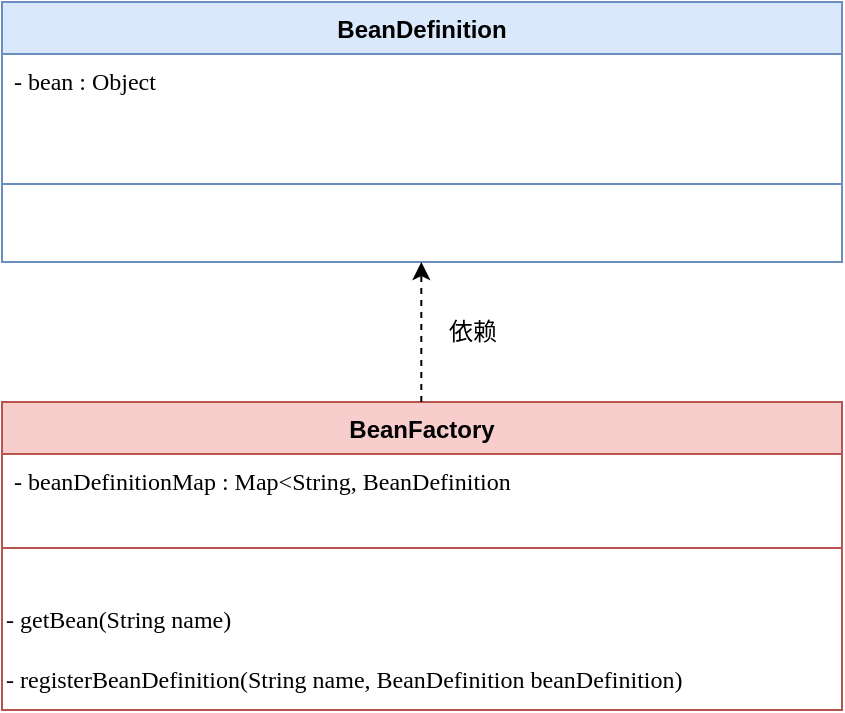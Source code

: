 <mxfile version="20.3.0" type="device" pages="3"><diagram id="kElkryR8MBn7PSV1F5CX" name="创建简单的Bean容器"><mxGraphModel dx="1422" dy="857" grid="1" gridSize="10" guides="1" tooltips="1" connect="1" arrows="1" fold="1" page="1" pageScale="1" pageWidth="827" pageHeight="1169" math="0" shadow="0"><root><mxCell id="0"/><mxCell id="1" parent="0"/><mxCell id="-qCrLCRmoQB8Mb86UYQ4-6" value="BeanDefinition" style="swimlane;fontStyle=1;align=center;verticalAlign=top;childLayout=stackLayout;horizontal=1;startSize=26;horizontalStack=0;resizeParent=1;resizeParentMax=0;resizeLast=0;collapsible=1;marginBottom=0;fillColor=#dae8fc;strokeColor=#6c8ebf;" parent="1" vertex="1"><mxGeometry x="90" y="570" width="420" height="130" as="geometry"/></mxCell><mxCell id="-qCrLCRmoQB8Mb86UYQ4-7" value="- bean : Object" style="text;strokeColor=none;fillColor=none;align=left;verticalAlign=top;spacingLeft=4;spacingRight=4;overflow=hidden;rotatable=0;points=[[0,0.5],[1,0.5]];portConstraint=eastwest;fontFamily=Comic Sans MS;" parent="-qCrLCRmoQB8Mb86UYQ4-6" vertex="1"><mxGeometry y="26" width="420" height="26" as="geometry"/></mxCell><mxCell id="-qCrLCRmoQB8Mb86UYQ4-8" value="" style="line;strokeWidth=1;fillColor=none;align=left;verticalAlign=middle;spacingTop=-1;spacingLeft=3;spacingRight=3;rotatable=0;labelPosition=right;points=[];portConstraint=eastwest;strokeColor=inherit;" parent="-qCrLCRmoQB8Mb86UYQ4-6" vertex="1"><mxGeometry y="52" width="420" height="78" as="geometry"/></mxCell><mxCell id="-qCrLCRmoQB8Mb86UYQ4-11" value="BeanFactory" style="swimlane;fontStyle=1;align=center;verticalAlign=top;childLayout=stackLayout;horizontal=1;startSize=26;horizontalStack=0;resizeParent=1;resizeParentMax=0;resizeLast=0;collapsible=1;marginBottom=0;fillColor=#f8cecc;strokeColor=#b85450;" parent="1" vertex="1"><mxGeometry x="90" y="770" width="420" height="154" as="geometry"/></mxCell><mxCell id="-qCrLCRmoQB8Mb86UYQ4-12" value="- beanDefinitionMap : Map&lt;String, BeanDefinition&#10;" style="text;strokeColor=none;fillColor=none;align=left;verticalAlign=top;spacingLeft=4;spacingRight=4;overflow=hidden;rotatable=0;points=[[0,0.5],[1,0.5]];portConstraint=eastwest;fontFamily=Comic Sans MS;" parent="-qCrLCRmoQB8Mb86UYQ4-11" vertex="1"><mxGeometry y="26" width="420" height="26" as="geometry"/></mxCell><mxCell id="-qCrLCRmoQB8Mb86UYQ4-13" value="" style="line;strokeWidth=1;fillColor=none;align=left;verticalAlign=middle;spacingTop=-1;spacingLeft=3;spacingRight=3;rotatable=0;labelPosition=right;points=[];portConstraint=eastwest;strokeColor=inherit;" parent="-qCrLCRmoQB8Mb86UYQ4-11" vertex="1"><mxGeometry y="52" width="420" height="42" as="geometry"/></mxCell><mxCell id="-qCrLCRmoQB8Mb86UYQ4-14" value="- getBean(String name)" style="text;html=1;align=left;verticalAlign=middle;resizable=0;points=[];autosize=1;strokeColor=none;fillColor=none;fontFamily=Comic Sans MS;" parent="-qCrLCRmoQB8Mb86UYQ4-11" vertex="1"><mxGeometry y="94" width="420" height="30" as="geometry"/></mxCell><mxCell id="-qCrLCRmoQB8Mb86UYQ4-15" value="- registerBeanDefinition(String name, BeanDefinition beanDefinition)" style="text;html=1;align=left;verticalAlign=middle;resizable=0;points=[];autosize=1;strokeColor=none;fillColor=none;fontFamily=Comic Sans MS;" parent="-qCrLCRmoQB8Mb86UYQ4-11" vertex="1"><mxGeometry y="124" width="420" height="30" as="geometry"/></mxCell><mxCell id="-qCrLCRmoQB8Mb86UYQ4-16" value="" style="endArrow=classic;html=1;rounded=0;fontFamily=Comic Sans MS;dashed=1;" parent="1" edge="1"><mxGeometry width="50" height="50" relative="1" as="geometry"><mxPoint x="299.66" y="770" as="sourcePoint"/><mxPoint x="299.66" y="700" as="targetPoint"/></mxGeometry></mxCell><mxCell id="-qCrLCRmoQB8Mb86UYQ4-17" value="依赖" style="text;html=1;align=center;verticalAlign=middle;resizable=0;points=[];autosize=1;strokeColor=none;fillColor=none;fontFamily=Comic Sans MS;" parent="1" vertex="1"><mxGeometry x="300" y="720" width="50" height="30" as="geometry"/></mxCell></root></mxGraphModel></diagram><diagram id="GWJT3LYTYMr7uFKSCaks" name="实现 Bean 对象的定义、注册、获取"><mxGraphModel dx="2249" dy="857" grid="1" gridSize="10" guides="1" tooltips="1" connect="1" arrows="1" fold="1" page="1" pageScale="1" pageWidth="827" pageHeight="1169" math="0" shadow="0"><root><mxCell id="0"/><mxCell id="1" parent="0"/><mxCell id="9ajT886mAwD_Y4WyKyHQ-1" value="interface BeanFactory" style="swimlane;fontStyle=1;align=center;verticalAlign=top;childLayout=stackLayout;horizontal=1;startSize=26;horizontalStack=0;resizeParent=1;resizeParentMax=0;resizeLast=0;collapsible=1;marginBottom=0;fillColor=#dae8fc;strokeColor=#6c8ebf;" parent="1" vertex="1"><mxGeometry x="120" y="560" width="420" height="108" as="geometry"/></mxCell><mxCell id="9ajT886mAwD_Y4WyKyHQ-3" value="" style="line;strokeWidth=1;fillColor=none;align=left;verticalAlign=middle;spacingTop=-1;spacingLeft=3;spacingRight=3;rotatable=0;labelPosition=right;points=[];portConstraint=eastwest;strokeColor=inherit;" parent="9ajT886mAwD_Y4WyKyHQ-1" vertex="1"><mxGeometry y="26" width="420" height="44" as="geometry"/></mxCell><mxCell id="9ajT886mAwD_Y4WyKyHQ-2" value="- bean : Object" style="text;strokeColor=none;fillColor=none;align=left;verticalAlign=top;spacingLeft=4;spacingRight=4;overflow=hidden;rotatable=0;points=[[0,0.5],[1,0.5]];portConstraint=eastwest;fontFamily=Comic Sans MS;" parent="9ajT886mAwD_Y4WyKyHQ-1" vertex="1"><mxGeometry y="70" width="420" height="38" as="geometry"/></mxCell><mxCell id="9ajT886mAwD_Y4WyKyHQ-5" value="abstract class AbstractBeanFactory" style="swimlane;fontStyle=1;align=center;verticalAlign=top;childLayout=stackLayout;horizontal=1;startSize=26;horizontalStack=0;resizeParent=1;resizeParentMax=0;resizeLast=0;collapsible=1;marginBottom=0;fillColor=#dae8fc;strokeColor=#6c8ebf;fontColor=#FF0000;" parent="1" vertex="1"><mxGeometry x="120" y="720" width="420" height="184" as="geometry"/></mxCell><mxCell id="9ajT886mAwD_Y4WyKyHQ-6" value="" style="line;strokeWidth=1;fillColor=none;align=left;verticalAlign=middle;spacingTop=-1;spacingLeft=3;spacingRight=3;rotatable=0;labelPosition=right;points=[];portConstraint=eastwest;strokeColor=inherit;" parent="9ajT886mAwD_Y4WyKyHQ-5" vertex="1"><mxGeometry y="26" width="420" height="44" as="geometry"/></mxCell><mxCell id="9ajT886mAwD_Y4WyKyHQ-7" value="- getBean(String name)" style="text;strokeColor=none;fillColor=none;align=left;verticalAlign=top;spacingLeft=4;spacingRight=4;overflow=hidden;rotatable=0;points=[[0,0.5],[1,0.5]];portConstraint=eastwest;fontFamily=Comic Sans MS;" parent="9ajT886mAwD_Y4WyKyHQ-5" vertex="1"><mxGeometry y="70" width="420" height="38" as="geometry"/></mxCell><mxCell id="9ajT886mAwD_Y4WyKyHQ-8" value="# getBeanDefinition(String beanName)" style="text;strokeColor=none;fillColor=none;align=left;verticalAlign=top;spacingLeft=4;spacingRight=4;overflow=hidden;rotatable=0;points=[[0,0.5],[1,0.5]];portConstraint=eastwest;fontFamily=Comic Sans MS;" parent="9ajT886mAwD_Y4WyKyHQ-5" vertex="1"><mxGeometry y="108" width="420" height="38" as="geometry"/></mxCell><mxCell id="9ajT886mAwD_Y4WyKyHQ-9" value="# createBean(String beanName, BeanDefinition beanDefinition)" style="text;strokeColor=none;fillColor=none;align=left;verticalAlign=top;spacingLeft=4;spacingRight=4;overflow=hidden;rotatable=0;points=[[0,0.5],[1,0.5]];portConstraint=eastwest;fontFamily=Comic Sans MS;" parent="9ajT886mAwD_Y4WyKyHQ-5" vertex="1"><mxGeometry y="146" width="420" height="38" as="geometry"/></mxCell><mxCell id="9ajT886mAwD_Y4WyKyHQ-10" value="abstract class AbstractAutowireCapableBeanFactory" style="swimlane;fontStyle=1;align=center;verticalAlign=top;childLayout=stackLayout;horizontal=1;startSize=26;horizontalStack=0;resizeParent=1;resizeParentMax=0;resizeLast=0;collapsible=1;marginBottom=0;fillColor=#dae8fc;strokeColor=#6c8ebf;" parent="1" vertex="1"><mxGeometry x="120" y="960" width="420" height="118" as="geometry"/></mxCell><mxCell id="9ajT886mAwD_Y4WyKyHQ-11" value="" style="line;strokeWidth=1;fillColor=none;align=left;verticalAlign=middle;spacingTop=-1;spacingLeft=3;spacingRight=3;rotatable=0;labelPosition=right;points=[];portConstraint=eastwest;strokeColor=inherit;" parent="9ajT886mAwD_Y4WyKyHQ-10" vertex="1"><mxGeometry y="26" width="420" height="54" as="geometry"/></mxCell><mxCell id="9ajT886mAwD_Y4WyKyHQ-14" value="# createBean(String beanName, BeanDefinition beanDefinition)" style="text;strokeColor=none;fillColor=none;align=left;verticalAlign=top;spacingLeft=4;spacingRight=4;overflow=hidden;rotatable=0;points=[[0,0.5],[1,0.5]];portConstraint=eastwest;fontFamily=Comic Sans MS;fontColor=#000000;" parent="9ajT886mAwD_Y4WyKyHQ-10" vertex="1"><mxGeometry y="80" width="420" height="38" as="geometry"/></mxCell><mxCell id="9ajT886mAwD_Y4WyKyHQ-15" value="DefaultListableBeanFactory" style="swimlane;fontStyle=1;align=center;verticalAlign=top;childLayout=stackLayout;horizontal=1;startSize=26;horizontalStack=0;resizeParent=1;resizeParentMax=0;resizeLast=0;collapsible=1;marginBottom=0;fillColor=#dae8fc;strokeColor=#6c8ebf;fontColor=#B85450;" parent="1" vertex="1"><mxGeometry x="120" y="1130" width="420" height="176" as="geometry"/></mxCell><mxCell id="9ajT886mAwD_Y4WyKyHQ-22" value="- beanDefinitionMap : Map&lt;String, BeanDefinition&gt;" style="text;strokeColor=none;fillColor=none;align=left;verticalAlign=top;spacingLeft=4;spacingRight=4;overflow=hidden;rotatable=0;points=[[0,0.5],[1,0.5]];portConstraint=eastwest;fontFamily=Comic Sans MS;" parent="9ajT886mAwD_Y4WyKyHQ-15" vertex="1"><mxGeometry y="26" width="420" height="34" as="geometry"/></mxCell><mxCell id="9ajT886mAwD_Y4WyKyHQ-16" value="" style="line;strokeWidth=1;fillColor=none;align=left;verticalAlign=middle;spacingTop=-1;spacingLeft=3;spacingRight=3;rotatable=0;labelPosition=right;points=[];portConstraint=eastwest;strokeColor=inherit;" parent="9ajT886mAwD_Y4WyKyHQ-15" vertex="1"><mxGeometry y="60" width="420" height="40" as="geometry"/></mxCell><mxCell id="9ajT886mAwD_Y4WyKyHQ-21" value="+ registerBeanDefinition(String name, BeanDefinition beanDefinition)" style="text;strokeColor=none;fillColor=none;align=left;verticalAlign=top;spacingLeft=4;spacingRight=4;overflow=hidden;rotatable=0;points=[[0,0.5],[1,0.5]];portConstraint=eastwest;fontFamily=Comic Sans MS;" parent="9ajT886mAwD_Y4WyKyHQ-15" vertex="1"><mxGeometry y="100" width="420" height="38" as="geometry"/></mxCell><mxCell id="9ajT886mAwD_Y4WyKyHQ-17" value="# getBeanDefinition(String beanName)" style="text;strokeColor=none;fillColor=none;align=left;verticalAlign=top;spacingLeft=4;spacingRight=4;overflow=hidden;rotatable=0;points=[[0,0.5],[1,0.5]];portConstraint=eastwest;fontFamily=Comic Sans MS;fontColor=#000000;" parent="9ajT886mAwD_Y4WyKyHQ-15" vertex="1"><mxGeometry y="138" width="420" height="38" as="geometry"/></mxCell><mxCell id="9ajT886mAwD_Y4WyKyHQ-18" value="interface BeanDefinitionRegistry" style="swimlane;fontStyle=1;align=center;verticalAlign=top;childLayout=stackLayout;horizontal=1;startSize=26;horizontalStack=0;resizeParent=1;resizeParentMax=0;resizeLast=0;collapsible=1;marginBottom=0;fillColor=#fff2cc;strokeColor=#d6b656;" parent="1" vertex="1"><mxGeometry x="-340" y="1130" width="410" height="118" as="geometry"/></mxCell><mxCell id="9ajT886mAwD_Y4WyKyHQ-19" value="" style="line;strokeWidth=1;fillColor=none;align=left;verticalAlign=middle;spacingTop=-1;spacingLeft=3;spacingRight=3;rotatable=0;labelPosition=right;points=[];portConstraint=eastwest;strokeColor=inherit;" parent="9ajT886mAwD_Y4WyKyHQ-18" vertex="1"><mxGeometry y="26" width="410" height="54" as="geometry"/></mxCell><mxCell id="9ajT886mAwD_Y4WyKyHQ-20" value="~ registerBeanDefinition(String name, BeanDefinition beanDefinition)" style="text;strokeColor=none;fillColor=none;align=left;verticalAlign=top;spacingLeft=4;spacingRight=4;overflow=hidden;rotatable=0;points=[[0,0.5],[1,0.5]];portConstraint=eastwest;fontFamily=Comic Sans MS;" parent="9ajT886mAwD_Y4WyKyHQ-18" vertex="1"><mxGeometry y="80" width="410" height="38" as="geometry"/></mxCell><mxCell id="9ajT886mAwD_Y4WyKyHQ-23" value="BeanDefinition" style="swimlane;fontStyle=1;align=center;verticalAlign=top;childLayout=stackLayout;horizontal=1;startSize=26;horizontalStack=0;resizeParent=1;resizeParentMax=0;resizeLast=0;collapsible=1;marginBottom=0;fillColor=#d5e8d4;strokeColor=#82b366;" parent="1" vertex="1"><mxGeometry x="630" y="1140" width="370" height="118" as="geometry"/></mxCell><mxCell id="9ajT886mAwD_Y4WyKyHQ-25" value="- beanClass : " style="text;strokeColor=none;fillColor=none;align=left;verticalAlign=top;spacingLeft=4;spacingRight=4;overflow=hidden;rotatable=0;points=[[0,0.5],[1,0.5]];portConstraint=eastwest;fontFamily=Comic Sans MS;" parent="9ajT886mAwD_Y4WyKyHQ-23" vertex="1"><mxGeometry y="26" width="370" height="38" as="geometry"/></mxCell><mxCell id="9ajT886mAwD_Y4WyKyHQ-24" value="" style="line;strokeWidth=1;fillColor=none;align=left;verticalAlign=middle;spacingTop=-1;spacingLeft=3;spacingRight=3;rotatable=0;labelPosition=right;points=[];portConstraint=eastwest;strokeColor=inherit;" parent="9ajT886mAwD_Y4WyKyHQ-23" vertex="1"><mxGeometry y="64" width="370" height="54" as="geometry"/></mxCell><mxCell id="9ajT886mAwD_Y4WyKyHQ-26" value="DefaultSingletonBeanRegistry" style="swimlane;fontStyle=1;align=center;verticalAlign=top;childLayout=stackLayout;horizontal=1;startSize=26;horizontalStack=0;resizeParent=1;resizeParentMax=0;resizeLast=0;collapsible=1;marginBottom=0;fillColor=#dae8fc;strokeColor=#6c8ebf;fontColor=#B85450;" parent="1" vertex="1"><mxGeometry x="630" y="720" width="370" height="176" as="geometry"/></mxCell><mxCell id="9ajT886mAwD_Y4WyKyHQ-27" value="- singletonObjects : Map&lt;String, Object&gt;" style="text;strokeColor=none;fillColor=none;align=left;verticalAlign=top;spacingLeft=4;spacingRight=4;overflow=hidden;rotatable=0;points=[[0,0.5],[1,0.5]];portConstraint=eastwest;fontFamily=Comic Sans MS;" parent="9ajT886mAwD_Y4WyKyHQ-26" vertex="1"><mxGeometry y="26" width="370" height="34" as="geometry"/></mxCell><mxCell id="9ajT886mAwD_Y4WyKyHQ-28" value="" style="line;strokeWidth=1;fillColor=none;align=left;verticalAlign=middle;spacingTop=-1;spacingLeft=3;spacingRight=3;rotatable=0;labelPosition=right;points=[];portConstraint=eastwest;strokeColor=inherit;" parent="9ajT886mAwD_Y4WyKyHQ-26" vertex="1"><mxGeometry y="60" width="370" height="40" as="geometry"/></mxCell><mxCell id="9ajT886mAwD_Y4WyKyHQ-29" value="+ getSingleton(String beanName)" style="text;strokeColor=none;fillColor=none;align=left;verticalAlign=top;spacingLeft=4;spacingRight=4;overflow=hidden;rotatable=0;points=[[0,0.5],[1,0.5]];portConstraint=eastwest;fontFamily=Comic Sans MS;" parent="9ajT886mAwD_Y4WyKyHQ-26" vertex="1"><mxGeometry y="100" width="370" height="38" as="geometry"/></mxCell><mxCell id="9ajT886mAwD_Y4WyKyHQ-30" value="# addSingleton(String beanName, Object singletonObject)" style="text;strokeColor=none;fillColor=none;align=left;verticalAlign=top;spacingLeft=4;spacingRight=4;overflow=hidden;rotatable=0;points=[[0,0.5],[1,0.5]];portConstraint=eastwest;fontFamily=Comic Sans MS;" parent="9ajT886mAwD_Y4WyKyHQ-26" vertex="1"><mxGeometry y="138" width="370" height="38" as="geometry"/></mxCell><mxCell id="9ajT886mAwD_Y4WyKyHQ-31" value="interface SingletonBeanRegistry" style="swimlane;fontStyle=1;align=center;verticalAlign=top;childLayout=stackLayout;horizontal=1;startSize=26;horizontalStack=0;resizeParent=1;resizeParentMax=0;resizeLast=0;collapsible=1;marginBottom=0;fillColor=#fff2cc;strokeColor=#d6b656;" parent="1" vertex="1"><mxGeometry x="630" y="560" width="370" height="118" as="geometry"/></mxCell><mxCell id="9ajT886mAwD_Y4WyKyHQ-32" value="" style="line;strokeWidth=1;fillColor=none;align=left;verticalAlign=middle;spacingTop=-1;spacingLeft=3;spacingRight=3;rotatable=0;labelPosition=right;points=[];portConstraint=eastwest;strokeColor=inherit;" parent="9ajT886mAwD_Y4WyKyHQ-31" vertex="1"><mxGeometry y="26" width="370" height="54" as="geometry"/></mxCell><mxCell id="9ajT886mAwD_Y4WyKyHQ-33" value="+ getSingleton(String beanName)" style="text;strokeColor=none;fillColor=none;align=left;verticalAlign=top;spacingLeft=4;spacingRight=4;overflow=hidden;rotatable=0;points=[[0,0.5],[1,0.5]];portConstraint=eastwest;fontFamily=Comic Sans MS;" parent="9ajT886mAwD_Y4WyKyHQ-31" vertex="1"><mxGeometry y="80" width="370" height="38" as="geometry"/></mxCell><mxCell id="9ajT886mAwD_Y4WyKyHQ-34" value="" style="endArrow=block;html=1;rounded=0;dashed=1;fontFamily=Comic Sans MS;endFill=0;" parent="1" edge="1"><mxGeometry width="50" height="50" relative="1" as="geometry"><mxPoint x="330" y="720" as="sourcePoint"/><mxPoint x="329.5" y="668" as="targetPoint"/></mxGeometry></mxCell><mxCell id="9ajT886mAwD_Y4WyKyHQ-35" value="" style="endArrow=block;html=1;rounded=0;fontFamily=Comic Sans MS;endFill=0;" parent="1" edge="1"><mxGeometry width="50" height="50" relative="1" as="geometry"><mxPoint x="320.5" y="956" as="sourcePoint"/><mxPoint x="320" y="904" as="targetPoint"/></mxGeometry></mxCell><mxCell id="9ajT886mAwD_Y4WyKyHQ-36" value="" style="endArrow=block;html=1;rounded=0;fontFamily=Comic Sans MS;endFill=0;" parent="1" edge="1"><mxGeometry width="50" height="50" relative="1" as="geometry"><mxPoint x="320.5" y="1130" as="sourcePoint"/><mxPoint x="320" y="1078" as="targetPoint"/></mxGeometry></mxCell><mxCell id="9ajT886mAwD_Y4WyKyHQ-37" value="实现" style="text;html=1;align=center;verticalAlign=middle;resizable=0;points=[];autosize=1;strokeColor=none;fillColor=none;fontFamily=Comic Sans MS;" parent="1" vertex="1"><mxGeometry x="330" y="685" width="50" height="30" as="geometry"/></mxCell><mxCell id="9ajT886mAwD_Y4WyKyHQ-38" value="继承" style="text;html=1;align=center;verticalAlign=middle;resizable=0;points=[];autosize=1;strokeColor=none;fillColor=none;fontFamily=Comic Sans MS;" parent="1" vertex="1"><mxGeometry x="320" y="920" width="50" height="30" as="geometry"/></mxCell><mxCell id="9ajT886mAwD_Y4WyKyHQ-39" value="继承" style="text;html=1;align=center;verticalAlign=middle;resizable=0;points=[];autosize=1;strokeColor=none;fillColor=none;fontFamily=Comic Sans MS;" parent="1" vertex="1"><mxGeometry x="320" y="1090" width="50" height="30" as="geometry"/></mxCell><mxCell id="9ajT886mAwD_Y4WyKyHQ-42" value="" style="endArrow=block;html=1;rounded=0;dashed=1;fontFamily=Comic Sans MS;endFill=0;" parent="1" edge="1"><mxGeometry width="50" height="50" relative="1" as="geometry"><mxPoint x="120" y="1169" as="sourcePoint"/><mxPoint x="70" y="1169" as="targetPoint"/></mxGeometry></mxCell><mxCell id="9ajT886mAwD_Y4WyKyHQ-43" value="实现" style="text;html=1;align=center;verticalAlign=middle;resizable=0;points=[];autosize=1;strokeColor=none;fillColor=none;fontFamily=Comic Sans MS;" parent="1" vertex="1"><mxGeometry x="70" y="1139" width="50" height="30" as="geometry"/></mxCell><mxCell id="9ajT886mAwD_Y4WyKyHQ-44" value="" style="endArrow=block;html=1;rounded=0;dashed=1;fontFamily=Comic Sans MS;endFill=0;entryX=0;entryY=0.079;entryDx=0;entryDy=0;entryPerimeter=0;" parent="1" target="9ajT886mAwD_Y4WyKyHQ-25" edge="1"><mxGeometry width="50" height="50" relative="1" as="geometry"><mxPoint x="540" y="1169" as="sourcePoint"/><mxPoint x="599.5" y="1169" as="targetPoint"/></mxGeometry></mxCell><mxCell id="9ajT886mAwD_Y4WyKyHQ-45" value="依赖" style="text;html=1;align=center;verticalAlign=middle;resizable=0;points=[];autosize=1;strokeColor=none;fillColor=none;fontFamily=Comic Sans MS;" parent="1" vertex="1"><mxGeometry x="560" y="1139" width="50" height="30" as="geometry"/></mxCell><mxCell id="9ajT886mAwD_Y4WyKyHQ-46" value="" style="endArrow=block;html=1;rounded=0;fontFamily=Comic Sans MS;endFill=0;entryX=0;entryY=0.079;entryDx=0;entryDy=0;entryPerimeter=0;" parent="1" edge="1"><mxGeometry width="50" height="50" relative="1" as="geometry"><mxPoint x="540" y="760" as="sourcePoint"/><mxPoint x="630" y="760.002" as="targetPoint"/></mxGeometry></mxCell><mxCell id="9ajT886mAwD_Y4WyKyHQ-47" value="继承" style="text;html=1;align=center;verticalAlign=middle;resizable=0;points=[];autosize=1;strokeColor=none;fillColor=none;fontFamily=Comic Sans MS;" parent="1" vertex="1"><mxGeometry x="560" y="730" width="50" height="30" as="geometry"/></mxCell><mxCell id="9ajT886mAwD_Y4WyKyHQ-48" value="" style="endArrow=block;html=1;rounded=0;dashed=1;fontFamily=Comic Sans MS;endFill=0;entryX=0;entryY=0.079;entryDx=0;entryDy=0;entryPerimeter=0;" parent="1" edge="1"><mxGeometry width="50" height="50" relative="1" as="geometry"><mxPoint x="815" y="720" as="sourcePoint"/><mxPoint x="814.5" y="678.002" as="targetPoint"/></mxGeometry></mxCell><mxCell id="9ajT886mAwD_Y4WyKyHQ-49" value="实现" style="text;html=1;align=center;verticalAlign=middle;resizable=0;points=[];autosize=1;strokeColor=none;fillColor=none;fontFamily=Comic Sans MS;" parent="1" vertex="1"><mxGeometry x="820" y="685" width="50" height="30" as="geometry"/></mxCell></root></mxGraphModel></diagram><diagram id="TPHBW89Wq356uqLcUks8" name="第 3 页"><mxGraphModel dx="2249" dy="857" grid="1" gridSize="10" guides="1" tooltips="1" connect="1" arrows="1" fold="1" page="1" pageScale="1" pageWidth="827" pageHeight="1169" math="0" shadow="0"><root><mxCell id="0"/><mxCell id="1" parent="0"/><mxCell id="2hJ9NNOvp-jgqzUd3_K6-1" value="" style="rounded=1;whiteSpace=wrap;html=1;fontSize=15;fontFamily=Comic Sans MS;fillColor=#dae8fc;strokeColor=#6c8ebf;" vertex="1" parent="1"><mxGeometry x="280" y="400" width="170" height="150" as="geometry"/></mxCell><mxCell id="2hJ9NNOvp-jgqzUd3_K6-2" value="&lt;font color=&quot;#000000&quot;&gt;定义XXX.class&lt;/font&gt;" style="rounded=1;whiteSpace=wrap;html=1;fontColor=#333333;fontSize=15;fontFamily=Comic Sans MS;fillColor=#f5f5f5;strokeColor=#666666;" vertex="1" parent="1"><mxGeometry x="-20" y="450" width="90" height="50" as="geometry"/></mxCell><mxCell id="2hJ9NNOvp-jgqzUd3_K6-3" value="注册" style="rounded=1;whiteSpace=wrap;html=1;fontSize=15;fontFamily=Comic Sans MS;fillColor=#d5e8d4;strokeColor=#82b366;" vertex="1" parent="1"><mxGeometry x="130" y="450" width="90" height="50" as="geometry"/></mxCell><mxCell id="2hJ9NNOvp-jgqzUd3_K6-4" value="获取" style="rounded=1;whiteSpace=wrap;html=1;fontColor=#333333;fontSize=15;fontFamily=Comic Sans MS;fillColor=#f5f5f5;strokeColor=#666666;" vertex="1" parent="1"><mxGeometry x="510" y="450" width="90" height="50" as="geometry"/></mxCell><mxCell id="2hJ9NNOvp-jgqzUd3_K6-5" value="Bean 容器&lt;font color=&quot;#b85450&quot;&gt;（Map）&lt;/font&gt;" style="text;html=1;align=center;verticalAlign=middle;resizable=0;points=[];autosize=1;strokeColor=none;fillColor=none;fontColor=#000000;fontSize=15;fontFamily=Comic Sans MS;" vertex="1" parent="1"><mxGeometry x="290" y="410" width="150" height="30" as="geometry"/></mxCell><mxCell id="2hJ9NNOvp-jgqzUd3_K6-6" value="" style="endArrow=classic;html=1;rounded=0;fontFamily=Comic Sans MS;fontSize=15;fontColor=#000000;" edge="1" parent="1"><mxGeometry width="50" height="50" relative="1" as="geometry"><mxPoint x="70" y="474.5" as="sourcePoint"/><mxPoint x="130" y="474.5" as="targetPoint"/></mxGeometry></mxCell><mxCell id="2hJ9NNOvp-jgqzUd3_K6-7" value="" style="endArrow=classic;html=1;rounded=0;fontFamily=Comic Sans MS;fontSize=15;fontColor=#000000;" edge="1" parent="1"><mxGeometry width="50" height="50" relative="1" as="geometry"><mxPoint x="220" y="474.5" as="sourcePoint"/><mxPoint x="280" y="474.5" as="targetPoint"/></mxGeometry></mxCell><mxCell id="2hJ9NNOvp-jgqzUd3_K6-8" value="Class" style="text;html=1;align=center;verticalAlign=middle;resizable=0;points=[];autosize=1;strokeColor=none;fillColor=none;fontSize=15;fontFamily=Comic Sans MS;fontColor=#000000;" vertex="1" parent="1"><mxGeometry x="220" y="440" width="60" height="30" as="geometry"/></mxCell><mxCell id="2hJ9NNOvp-jgqzUd3_K6-9" value="" style="endArrow=classic;html=1;rounded=0;fontFamily=Comic Sans MS;fontSize=15;fontColor=#000000;" edge="1" parent="1"><mxGeometry width="50" height="50" relative="1" as="geometry"><mxPoint x="510" y="474.5" as="sourcePoint"/><mxPoint x="450" y="474.5" as="targetPoint"/></mxGeometry></mxCell><mxCell id="2hJ9NNOvp-jgqzUd3_K6-11" value="单例" style="rounded=1;whiteSpace=wrap;html=1;fontFamily=Comic Sans MS;fontSize=15;fillColor=#fff2cc;strokeColor=#d6b656;" vertex="1" parent="1"><mxGeometry x="290" y="455" width="70" height="40" as="geometry"/></mxCell><mxCell id="2hJ9NNOvp-jgqzUd3_K6-12" value="实例化" style="rounded=1;whiteSpace=wrap;html=1;fontFamily=Comic Sans MS;fontSize=15;fillColor=#fff2cc;strokeColor=#d6b656;" vertex="1" parent="1"><mxGeometry x="370" y="455" width="70" height="40" as="geometry"/></mxCell><mxCell id="2hJ9NNOvp-jgqzUd3_K6-13" value="缓存" style="rounded=1;whiteSpace=wrap;html=1;fontFamily=Comic Sans MS;fontSize=15;fillColor=#fff2cc;strokeColor=#d6b656;" vertex="1" parent="1"><mxGeometry x="290" y="500" width="70" height="40" as="geometry"/></mxCell><mxCell id="2hJ9NNOvp-jgqzUd3_K6-14" value="异常" style="rounded=1;whiteSpace=wrap;html=1;fontFamily=Comic Sans MS;fontSize=15;fillColor=#fff2cc;strokeColor=#d6b656;" vertex="1" parent="1"><mxGeometry x="370" y="500" width="70" height="40" as="geometry"/></mxCell></root></mxGraphModel></diagram></mxfile>